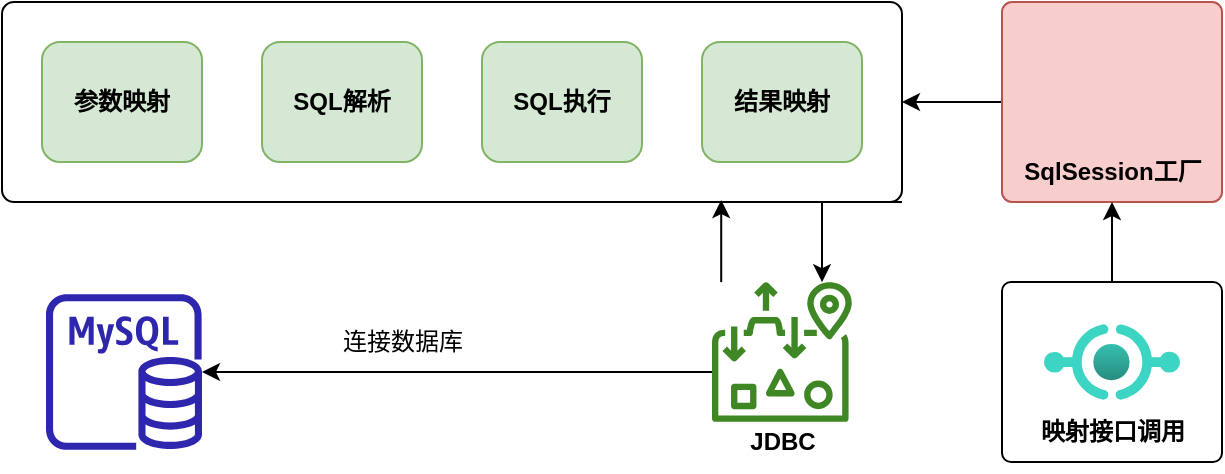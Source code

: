 <mxfile version="21.0.8" type="github" pages="3">
  <diagram name="第 1 页" id="uOfneBi-ThzCcZW6oW6N">
    <mxGraphModel dx="1434" dy="756" grid="1" gridSize="10" guides="1" tooltips="1" connect="1" arrows="1" fold="1" page="1" pageScale="1" pageWidth="827" pageHeight="1169" math="0" shadow="0">
      <root>
        <mxCell id="0" />
        <mxCell id="1" parent="0" />
        <mxCell id="y6uFckiS-_iWqt-pdFK--19" style="edgeStyle=orthogonalEdgeStyle;rounded=0;orthogonalLoop=1;jettySize=auto;html=1;exitX=1;exitY=1;exitDx=0;exitDy=0;" parent="1" source="y6uFckiS-_iWqt-pdFK--1" target="y6uFckiS-_iWqt-pdFK--16" edge="1">
          <mxGeometry relative="1" as="geometry">
            <Array as="points">
              <mxPoint x="480" y="180" />
            </Array>
          </mxGeometry>
        </mxCell>
        <mxCell id="y6uFckiS-_iWqt-pdFK--1" value="" style="rounded=1;whiteSpace=wrap;html=1;arcSize=6;" parent="1" vertex="1">
          <mxGeometry x="70" y="80" width="450" height="100" as="geometry" />
        </mxCell>
        <mxCell id="y6uFckiS-_iWqt-pdFK--2" value="&lt;b&gt;参数映射&lt;/b&gt;" style="rounded=1;whiteSpace=wrap;html=1;fillColor=#d5e8d4;strokeColor=#82b366;" parent="1" vertex="1">
          <mxGeometry x="90" y="100" width="80" height="60" as="geometry" />
        </mxCell>
        <mxCell id="y6uFckiS-_iWqt-pdFK--3" value="&lt;b&gt;SQL解析&lt;/b&gt;" style="rounded=1;whiteSpace=wrap;html=1;fillColor=#d5e8d4;strokeColor=#82b366;" parent="1" vertex="1">
          <mxGeometry x="200" y="100" width="80" height="60" as="geometry" />
        </mxCell>
        <mxCell id="y6uFckiS-_iWqt-pdFK--4" value="&lt;b&gt;SQL执行&lt;/b&gt;" style="rounded=1;whiteSpace=wrap;html=1;fillColor=#d5e8d4;strokeColor=#82b366;" parent="1" vertex="1">
          <mxGeometry x="310" y="100" width="80" height="60" as="geometry" />
        </mxCell>
        <mxCell id="y6uFckiS-_iWqt-pdFK--5" value="&lt;b&gt;结果映射&lt;/b&gt;" style="rounded=1;whiteSpace=wrap;html=1;fillColor=#d5e8d4;strokeColor=#82b366;" parent="1" vertex="1">
          <mxGeometry x="420" y="100" width="80" height="60" as="geometry" />
        </mxCell>
        <mxCell id="y6uFckiS-_iWqt-pdFK--9" style="edgeStyle=orthogonalEdgeStyle;rounded=0;orthogonalLoop=1;jettySize=auto;html=1;entryX=1;entryY=0.5;entryDx=0;entryDy=0;" parent="1" source="y6uFckiS-_iWqt-pdFK--6" target="y6uFckiS-_iWqt-pdFK--1" edge="1">
          <mxGeometry relative="1" as="geometry" />
        </mxCell>
        <mxCell id="y6uFckiS-_iWqt-pdFK--6" value="" style="rounded=1;whiteSpace=wrap;html=1;arcSize=5;fillColor=#f8cecc;strokeColor=#b85450;" parent="1" vertex="1">
          <mxGeometry x="570" y="80" width="110" height="100" as="geometry" />
        </mxCell>
        <mxCell id="y6uFckiS-_iWqt-pdFK--7" value="" style="shape=image;html=1;verticalAlign=top;verticalLabelPosition=bottom;labelBackgroundColor=#ffffff;imageAspect=0;aspect=fixed;image=https://cdn2.iconfinder.com/data/icons/competitive-strategy-and-corporate-training/512/171_Consumption_resource_energy_factory_manufacturing_network_cloud_smart_computing-128.png" parent="1" vertex="1">
          <mxGeometry x="588" y="86" width="74" height="74" as="geometry" />
        </mxCell>
        <mxCell id="y6uFckiS-_iWqt-pdFK--8" value="&lt;b&gt;SqlSession工厂&lt;/b&gt;" style="text;html=1;align=center;verticalAlign=middle;resizable=0;points=[];autosize=1;strokeColor=none;fillColor=none;" parent="1" vertex="1">
          <mxGeometry x="570" y="150" width="110" height="30" as="geometry" />
        </mxCell>
        <mxCell id="y6uFckiS-_iWqt-pdFK--23" style="edgeStyle=orthogonalEdgeStyle;rounded=0;orthogonalLoop=1;jettySize=auto;html=1;" parent="1" source="y6uFckiS-_iWqt-pdFK--10" target="y6uFckiS-_iWqt-pdFK--6" edge="1">
          <mxGeometry relative="1" as="geometry" />
        </mxCell>
        <mxCell id="y6uFckiS-_iWqt-pdFK--10" value="" style="rounded=1;whiteSpace=wrap;html=1;arcSize=5;" parent="1" vertex="1">
          <mxGeometry x="570" y="220" width="110" height="90" as="geometry" />
        </mxCell>
        <mxCell id="y6uFckiS-_iWqt-pdFK--11" value="&lt;b&gt;映射接口调用&lt;/b&gt;" style="text;html=1;align=center;verticalAlign=middle;resizable=0;points=[];autosize=1;strokeColor=none;fillColor=none;" parent="1" vertex="1">
          <mxGeometry x="575" y="280" width="100" height="30" as="geometry" />
        </mxCell>
        <mxCell id="y6uFckiS-_iWqt-pdFK--15" value="" style="aspect=fixed;html=1;points=[];align=center;image;fontSize=12;image=img/lib/azure2/other/API_Proxy.svg;" parent="1" vertex="1">
          <mxGeometry x="591" y="241" width="68" height="38" as="geometry" />
        </mxCell>
        <mxCell id="y6uFckiS-_iWqt-pdFK--18" style="edgeStyle=orthogonalEdgeStyle;rounded=0;orthogonalLoop=1;jettySize=auto;html=1;entryX=0.799;entryY=0.99;entryDx=0;entryDy=0;entryPerimeter=0;" parent="1" source="y6uFckiS-_iWqt-pdFK--16" target="y6uFckiS-_iWqt-pdFK--1" edge="1">
          <mxGeometry relative="1" as="geometry">
            <Array as="points">
              <mxPoint x="430" y="179" />
            </Array>
          </mxGeometry>
        </mxCell>
        <mxCell id="y6uFckiS-_iWqt-pdFK--21" style="edgeStyle=orthogonalEdgeStyle;rounded=0;orthogonalLoop=1;jettySize=auto;html=1;" parent="1" source="y6uFckiS-_iWqt-pdFK--16" target="y6uFckiS-_iWqt-pdFK--20" edge="1">
          <mxGeometry relative="1" as="geometry">
            <Array as="points">
              <mxPoint x="330" y="265" />
              <mxPoint x="330" y="265" />
            </Array>
          </mxGeometry>
        </mxCell>
        <mxCell id="y6uFckiS-_iWqt-pdFK--16" value="" style="sketch=0;outlineConnect=0;fontColor=#232F3E;gradientColor=none;fillColor=#3F8624;strokeColor=none;dashed=0;verticalLabelPosition=bottom;verticalAlign=top;align=center;html=1;fontSize=12;fontStyle=0;aspect=fixed;pointerEvents=1;shape=mxgraph.aws4.elastic_file_system_one_zone;" parent="1" vertex="1">
          <mxGeometry x="425" y="220" width="70" height="70" as="geometry" />
        </mxCell>
        <mxCell id="y6uFckiS-_iWqt-pdFK--17" value="&lt;b&gt;JDBC&lt;/b&gt;" style="text;html=1;align=center;verticalAlign=middle;resizable=0;points=[];autosize=1;strokeColor=none;fillColor=none;" parent="1" vertex="1">
          <mxGeometry x="430" y="285" width="60" height="30" as="geometry" />
        </mxCell>
        <mxCell id="y6uFckiS-_iWqt-pdFK--20" value="" style="sketch=0;outlineConnect=0;fontColor=#232F3E;gradientColor=none;fillColor=#2E27AD;strokeColor=none;dashed=0;verticalLabelPosition=bottom;verticalAlign=top;align=center;html=1;fontSize=12;fontStyle=0;aspect=fixed;pointerEvents=1;shape=mxgraph.aws4.rds_mysql_instance;" parent="1" vertex="1">
          <mxGeometry x="92" y="226" width="78" height="78" as="geometry" />
        </mxCell>
        <mxCell id="y6uFckiS-_iWqt-pdFK--22" value="连接数据库" style="text;html=1;align=center;verticalAlign=middle;resizable=0;points=[];autosize=1;strokeColor=none;fillColor=none;" parent="1" vertex="1">
          <mxGeometry x="230" y="235" width="80" height="30" as="geometry" />
        </mxCell>
      </root>
    </mxGraphModel>
  </diagram>
  <diagram id="lpnaVdKlzih3suxOltOd" name="第 2 页">
    <mxGraphModel dx="1434" dy="756" grid="1" gridSize="10" guides="1" tooltips="1" connect="1" arrows="1" fold="1" page="1" pageScale="1" pageWidth="827" pageHeight="1169" math="0" shadow="0">
      <root>
        <mxCell id="0" />
        <mxCell id="1" parent="0" />
        <mxCell id="GNdGnbkWdLJ7xPfVVyxb-1" value="SqlSession" style="swimlane;fontStyle=1;align=center;verticalAlign=top;childLayout=stackLayout;horizontal=1;startSize=26;horizontalStack=0;resizeParent=1;resizeParentMax=0;resizeLast=0;collapsible=1;marginBottom=0;whiteSpace=wrap;html=1;fillColor=#d5e8d4;strokeColor=#82b366;" parent="1" vertex="1">
          <mxGeometry x="100" y="100" width="180" height="216" as="geometry" />
        </mxCell>
        <mxCell id="GNdGnbkWdLJ7xPfVVyxb-2" value="&lt;b&gt;对数据库进行定义和处理的类&lt;/b&gt;" style="text;strokeColor=none;fillColor=none;align=center;verticalAlign=top;spacingLeft=4;spacingRight=4;overflow=hidden;rotatable=0;points=[[0,0.5],[1,0.5]];portConstraint=eastwest;whiteSpace=wrap;html=1;" parent="GNdGnbkWdLJ7xPfVVyxb-1" vertex="1">
          <mxGeometry y="26" width="180" height="26" as="geometry" />
        </mxCell>
        <mxCell id="GNdGnbkWdLJ7xPfVVyxb-3" value="" style="line;strokeWidth=1;fillColor=none;align=left;verticalAlign=middle;spacingTop=-1;spacingLeft=3;spacingRight=3;rotatable=0;labelPosition=right;points=[];portConstraint=eastwest;strokeColor=inherit;" parent="GNdGnbkWdLJ7xPfVVyxb-1" vertex="1">
          <mxGeometry y="52" width="180" height="8" as="geometry" />
        </mxCell>
        <mxCell id="GNdGnbkWdLJ7xPfVVyxb-8" value="&lt;font face=&quot;Comic Sans MS&quot;&gt;~ close()&lt;/font&gt;" style="text;strokeColor=none;fillColor=none;align=left;verticalAlign=top;spacingLeft=4;spacingRight=4;overflow=hidden;rotatable=0;points=[[0,0.5],[1,0.5]];portConstraint=eastwest;whiteSpace=wrap;html=1;" parent="GNdGnbkWdLJ7xPfVVyxb-1" vertex="1">
          <mxGeometry y="60" width="180" height="26" as="geometry" />
        </mxCell>
        <mxCell id="GNdGnbkWdLJ7xPfVVyxb-4" value="~ selectOne(String statement)" style="text;strokeColor=none;fillColor=none;align=left;verticalAlign=top;spacingLeft=4;spacingRight=4;overflow=hidden;rotatable=0;points=[[0,0.5],[1,0.5]];portConstraint=eastwest;whiteSpace=wrap;html=1;" parent="GNdGnbkWdLJ7xPfVVyxb-1" vertex="1">
          <mxGeometry y="86" width="180" height="26" as="geometry" />
        </mxCell>
        <mxCell id="GNdGnbkWdLJ7xPfVVyxb-6" value="~ selectList(String statement)" style="text;strokeColor=none;fillColor=none;align=left;verticalAlign=top;spacingLeft=4;spacingRight=4;overflow=hidden;rotatable=0;points=[[0,0.5],[1,0.5]];portConstraint=eastwest;whiteSpace=wrap;html=1;" parent="GNdGnbkWdLJ7xPfVVyxb-1" vertex="1">
          <mxGeometry y="112" width="180" height="26" as="geometry" />
        </mxCell>
        <mxCell id="GNdGnbkWdLJ7xPfVVyxb-5" value="~ selectOne(String statement, Object parameter)" style="text;strokeColor=none;fillColor=none;align=left;verticalAlign=top;spacingLeft=4;spacingRight=4;overflow=hidden;rotatable=0;points=[[0,0.5],[1,0.5]];portConstraint=eastwest;whiteSpace=wrap;html=1;" parent="GNdGnbkWdLJ7xPfVVyxb-1" vertex="1">
          <mxGeometry y="138" width="180" height="34" as="geometry" />
        </mxCell>
        <mxCell id="GNdGnbkWdLJ7xPfVVyxb-7" value="~ selectList(String statement, Object parameter)" style="text;strokeColor=none;fillColor=none;align=left;verticalAlign=top;spacingLeft=4;spacingRight=4;overflow=hidden;rotatable=0;points=[[0,0.5],[1,0.5]];portConstraint=eastwest;whiteSpace=wrap;html=1;" parent="GNdGnbkWdLJ7xPfVVyxb-1" vertex="1">
          <mxGeometry y="172" width="180" height="44" as="geometry" />
        </mxCell>
        <mxCell id="GNdGnbkWdLJ7xPfVVyxb-14" style="edgeStyle=orthogonalEdgeStyle;rounded=1;orthogonalLoop=1;jettySize=auto;html=1;endArrow=block;dashed=1;endFill=0;endSize=12;" parent="1" source="GNdGnbkWdLJ7xPfVVyxb-9" target="GNdGnbkWdLJ7xPfVVyxb-1" edge="1">
          <mxGeometry relative="1" as="geometry" />
        </mxCell>
        <mxCell id="GNdGnbkWdLJ7xPfVVyxb-33" value="组合" style="edgeLabel;html=1;align=center;verticalAlign=middle;resizable=0;points=[];" parent="GNdGnbkWdLJ7xPfVVyxb-14" vertex="1" connectable="0">
          <mxGeometry x="-0.274" relative="1" as="geometry">
            <mxPoint as="offset" />
          </mxGeometry>
        </mxCell>
        <mxCell id="GNdGnbkWdLJ7xPfVVyxb-27" style="edgeStyle=orthogonalEdgeStyle;rounded=1;orthogonalLoop=1;jettySize=auto;html=1;endArrow=block;align=left;verticalAlign=top;endFill=1;" parent="1" source="GNdGnbkWdLJ7xPfVVyxb-9" target="GNdGnbkWdLJ7xPfVVyxb-19" edge="1">
          <mxGeometry relative="1" as="geometry">
            <Array as="points">
              <mxPoint x="350" y="449" />
              <mxPoint x="350" y="293" />
            </Array>
          </mxGeometry>
        </mxCell>
        <mxCell id="GNdGnbkWdLJ7xPfVVyxb-34" value="关联" style="edgeLabel;html=1;align=center;verticalAlign=middle;resizable=0;points=[];" parent="GNdGnbkWdLJ7xPfVVyxb-27" vertex="1" connectable="0">
          <mxGeometry x="0.074" relative="1" as="geometry">
            <mxPoint as="offset" />
          </mxGeometry>
        </mxCell>
        <mxCell id="GNdGnbkWdLJ7xPfVVyxb-9" value="DefaultSqlSession" style="swimlane;fontStyle=1;align=center;verticalAlign=top;childLayout=stackLayout;horizontal=1;startSize=26;horizontalStack=0;resizeParent=1;resizeParentMax=0;resizeLast=0;collapsible=1;marginBottom=0;whiteSpace=wrap;html=1;fillColor=#dae8fc;strokeColor=#6c8ebf;" parent="1" vertex="1">
          <mxGeometry x="100" y="370" width="180" height="158" as="geometry" />
        </mxCell>
        <mxCell id="GNdGnbkWdLJ7xPfVVyxb-13" value="SqlSession 默认实现类，实现&lt;br&gt;所有接口方法，包装元素提取、&lt;br&gt;数据库连接、JDBC 执行，完成&lt;br&gt;SQL语句执行入参、出参处理" style="text;html=1;align=center;verticalAlign=middle;resizable=0;points=[];autosize=1;strokeColor=none;fillColor=none;" parent="GNdGnbkWdLJ7xPfVVyxb-9" vertex="1">
          <mxGeometry y="26" width="180" height="70" as="geometry" />
        </mxCell>
        <mxCell id="GNdGnbkWdLJ7xPfVVyxb-11" value="" style="line;strokeWidth=1;fillColor=none;align=left;verticalAlign=middle;spacingTop=-1;spacingLeft=3;spacingRight=3;rotatable=0;labelPosition=right;points=[];portConstraint=eastwest;strokeColor=inherit;" parent="GNdGnbkWdLJ7xPfVVyxb-9" vertex="1">
          <mxGeometry y="96" width="180" height="8" as="geometry" />
        </mxCell>
        <mxCell id="GNdGnbkWdLJ7xPfVVyxb-10" value="&lt;font face=&quot;Comic Sans MS&quot;&gt;- connection: Connection&lt;br&gt;- mapperElement: Map&amp;lt;String, XNode&amp;gt;&lt;/font&gt;" style="text;strokeColor=none;fillColor=none;align=left;verticalAlign=top;spacingLeft=4;spacingRight=4;overflow=hidden;rotatable=0;points=[[0,0.5],[1,0.5]];portConstraint=eastwest;whiteSpace=wrap;html=1;" parent="GNdGnbkWdLJ7xPfVVyxb-9" vertex="1">
          <mxGeometry y="104" width="180" height="54" as="geometry" />
        </mxCell>
        <mxCell id="GNdGnbkWdLJ7xPfVVyxb-15" value="SqlSessionFactory" style="swimlane;fontStyle=1;align=center;verticalAlign=top;childLayout=stackLayout;horizontal=1;startSize=26;horizontalStack=0;resizeParent=1;resizeParentMax=0;resizeLast=0;collapsible=1;marginBottom=0;whiteSpace=wrap;html=1;fillColor=#d5e8d4;strokeColor=#82b366;" parent="1" vertex="1">
          <mxGeometry x="414" y="100" width="176" height="60" as="geometry" />
        </mxCell>
        <mxCell id="GNdGnbkWdLJ7xPfVVyxb-17" value="" style="line;strokeWidth=1;fillColor=none;align=left;verticalAlign=middle;spacingTop=-1;spacingLeft=3;spacingRight=3;rotatable=0;labelPosition=right;points=[];portConstraint=eastwest;strokeColor=inherit;" parent="GNdGnbkWdLJ7xPfVVyxb-15" vertex="1">
          <mxGeometry y="26" width="176" height="8" as="geometry" />
        </mxCell>
        <mxCell id="GNdGnbkWdLJ7xPfVVyxb-18" value="&lt;font face=&quot;Comic Sans MS&quot;&gt;~ openSession()&lt;/font&gt;" style="text;strokeColor=none;fillColor=none;align=left;verticalAlign=top;spacingLeft=4;spacingRight=4;overflow=hidden;rotatable=0;points=[[0,0.5],[1,0.5]];portConstraint=eastwest;whiteSpace=wrap;html=1;" parent="GNdGnbkWdLJ7xPfVVyxb-15" vertex="1">
          <mxGeometry y="34" width="176" height="26" as="geometry" />
        </mxCell>
        <mxCell id="GNdGnbkWdLJ7xPfVVyxb-28" style="edgeStyle=orthogonalEdgeStyle;rounded=1;orthogonalLoop=1;jettySize=auto;html=1;endArrow=block;dashed=1;endFill=0;endSize=12;" parent="1" source="GNdGnbkWdLJ7xPfVVyxb-19" target="GNdGnbkWdLJ7xPfVVyxb-15" edge="1">
          <mxGeometry relative="1" as="geometry" />
        </mxCell>
        <mxCell id="GNdGnbkWdLJ7xPfVVyxb-32" value="实现" style="edgeLabel;html=1;align=center;verticalAlign=middle;resizable=0;points=[];" parent="GNdGnbkWdLJ7xPfVVyxb-28" vertex="1" connectable="0">
          <mxGeometry x="-0.247" y="-1" relative="1" as="geometry">
            <mxPoint as="offset" />
          </mxGeometry>
        </mxCell>
        <mxCell id="GNdGnbkWdLJ7xPfVVyxb-30" style="edgeStyle=orthogonalEdgeStyle;rounded=1;orthogonalLoop=1;jettySize=auto;html=1;endArrow=diamondThin;endFill=1;endSize=24;" parent="1" source="GNdGnbkWdLJ7xPfVVyxb-19" target="GNdGnbkWdLJ7xPfVVyxb-23" edge="1">
          <mxGeometry relative="1" as="geometry" />
        </mxCell>
        <mxCell id="GNdGnbkWdLJ7xPfVVyxb-31" value="组合" style="edgeLabel;html=1;align=center;verticalAlign=middle;resizable=0;points=[];" parent="GNdGnbkWdLJ7xPfVVyxb-30" vertex="1" connectable="0">
          <mxGeometry x="-0.244" relative="1" as="geometry">
            <mxPoint y="-4" as="offset" />
          </mxGeometry>
        </mxCell>
        <mxCell id="GNdGnbkWdLJ7xPfVVyxb-19" value="DefaultSqlSessionFactory" style="swimlane;fontStyle=1;align=center;verticalAlign=top;childLayout=stackLayout;horizontal=1;startSize=26;horizontalStack=0;resizeParent=1;resizeParentMax=0;resizeLast=0;collapsible=1;marginBottom=0;whiteSpace=wrap;html=1;fillColor=#dae8fc;strokeColor=#6c8ebf;" parent="1" vertex="1">
          <mxGeometry x="409" y="220" width="186" height="134" as="geometry" />
        </mxCell>
        <mxCell id="GNdGnbkWdLJ7xPfVVyxb-35" value="开启会话的工厂处理类，&lt;br&gt;操作 DefaultSqlSession" style="text;html=1;align=center;verticalAlign=middle;resizable=0;points=[];autosize=1;strokeColor=none;fillColor=none;" parent="GNdGnbkWdLJ7xPfVVyxb-19" vertex="1">
          <mxGeometry y="26" width="186" height="40" as="geometry" />
        </mxCell>
        <mxCell id="GNdGnbkWdLJ7xPfVVyxb-36" value="" style="line;strokeWidth=1;fillColor=none;align=left;verticalAlign=middle;spacingTop=-1;spacingLeft=3;spacingRight=3;rotatable=0;labelPosition=right;points=[];portConstraint=eastwest;strokeColor=inherit;" parent="GNdGnbkWdLJ7xPfVVyxb-19" vertex="1">
          <mxGeometry y="66" width="186" height="8" as="geometry" />
        </mxCell>
        <mxCell id="GNdGnbkWdLJ7xPfVVyxb-20" value="&lt;font face=&quot;Comic Sans MS&quot;&gt;- configuration: Configuration&lt;/font&gt;" style="text;strokeColor=none;fillColor=none;align=left;verticalAlign=top;spacingLeft=4;spacingRight=4;overflow=hidden;rotatable=0;points=[[0,0.5],[1,0.5]];portConstraint=eastwest;whiteSpace=wrap;html=1;" parent="GNdGnbkWdLJ7xPfVVyxb-19" vertex="1">
          <mxGeometry y="74" width="186" height="26" as="geometry" />
        </mxCell>
        <mxCell id="GNdGnbkWdLJ7xPfVVyxb-21" value="" style="line;strokeWidth=1;fillColor=none;align=left;verticalAlign=middle;spacingTop=-1;spacingLeft=3;spacingRight=3;rotatable=0;labelPosition=right;points=[];portConstraint=eastwest;strokeColor=inherit;" parent="GNdGnbkWdLJ7xPfVVyxb-19" vertex="1">
          <mxGeometry y="100" width="186" height="8" as="geometry" />
        </mxCell>
        <mxCell id="GNdGnbkWdLJ7xPfVVyxb-22" value="&lt;font face=&quot;Comic Sans MS&quot;&gt;~ openSession()&lt;/font&gt;" style="text;strokeColor=none;fillColor=none;align=left;verticalAlign=top;spacingLeft=4;spacingRight=4;overflow=hidden;rotatable=0;points=[[0,0.5],[1,0.5]];portConstraint=eastwest;whiteSpace=wrap;html=1;" parent="GNdGnbkWdLJ7xPfVVyxb-19" vertex="1">
          <mxGeometry y="108" width="186" height="26" as="geometry" />
        </mxCell>
        <mxCell id="GNdGnbkWdLJ7xPfVVyxb-23" value="SqlSessionFactoryBuilder" style="swimlane;fontStyle=1;align=center;verticalAlign=top;childLayout=stackLayout;horizontal=1;startSize=26;horizontalStack=0;resizeParent=1;resizeParentMax=0;resizeLast=0;collapsible=1;marginBottom=0;whiteSpace=wrap;html=1;fillColor=#ffe6cc;strokeColor=#d79b00;" parent="1" vertex="1">
          <mxGeometry x="409" y="442" width="186" height="86" as="geometry" />
        </mxCell>
        <mxCell id="GNdGnbkWdLJ7xPfVVyxb-24" value="处理工厂、解析文件、获取会话" style="text;strokeColor=none;fillColor=none;align=center;verticalAlign=top;spacingLeft=4;spacingRight=4;overflow=hidden;rotatable=0;points=[[0,0.5],[1,0.5]];portConstraint=eastwest;whiteSpace=wrap;html=1;" parent="GNdGnbkWdLJ7xPfVVyxb-23" vertex="1">
          <mxGeometry y="26" width="186" height="26" as="geometry" />
        </mxCell>
        <mxCell id="GNdGnbkWdLJ7xPfVVyxb-25" value="" style="line;strokeWidth=1;fillColor=none;align=left;verticalAlign=middle;spacingTop=-1;spacingLeft=3;spacingRight=3;rotatable=0;labelPosition=right;points=[];portConstraint=eastwest;strokeColor=inherit;" parent="GNdGnbkWdLJ7xPfVVyxb-23" vertex="1">
          <mxGeometry y="52" width="186" height="8" as="geometry" />
        </mxCell>
        <mxCell id="GNdGnbkWdLJ7xPfVVyxb-26" value="&lt;font face=&quot;Comic Sans MS&quot;&gt;+ build(Reader reader)&lt;/font&gt;" style="text;strokeColor=none;fillColor=none;align=left;verticalAlign=top;spacingLeft=4;spacingRight=4;overflow=hidden;rotatable=0;points=[[0,0.5],[1,0.5]];portConstraint=eastwest;whiteSpace=wrap;html=1;" parent="GNdGnbkWdLJ7xPfVVyxb-23" vertex="1">
          <mxGeometry y="60" width="186" height="26" as="geometry" />
        </mxCell>
      </root>
    </mxGraphModel>
  </diagram>
  <diagram id="cABLiSkT23ZcIkIfKkNs" name="第 3 页">
    <mxGraphModel dx="2261" dy="756" grid="1" gridSize="10" guides="1" tooltips="1" connect="1" arrows="1" fold="1" page="1" pageScale="1" pageWidth="827" pageHeight="1169" math="0" shadow="0">
      <root>
        <mxCell id="0" />
        <mxCell id="1" parent="0" />
        <mxCell id="7CbhMVBoUjyMyCIt36Ix-1" value="&lt;font face=&quot;Comic Sans MS&quot; style=&quot;font-size: 20px;&quot;&gt;手写持久层框架 MyBatis 思路分析&lt;/font&gt;" style="rounded=1;whiteSpace=wrap;html=1;fillColor=#fff2cc;strokeColor=#d6b656;" vertex="1" parent="1">
          <mxGeometry x="-260" y="120" width="1160" height="60" as="geometry" />
        </mxCell>
        <mxCell id="7CbhMVBoUjyMyCIt36Ix-2" value="&lt;font face=&quot;Comic Sans MS&quot;&gt;&lt;span style=&quot;font-size: 20px;&quot;&gt;用户需配置、引入自定义层的 jar 包&lt;/span&gt;&lt;/font&gt;" style="rounded=1;whiteSpace=wrap;html=1;fillColor=#f8cecc;strokeColor=#b85450;" vertex="1" parent="1">
          <mxGeometry x="-260" y="190" width="380" height="60" as="geometry" />
        </mxCell>
        <mxCell id="7CbhMVBoUjyMyCIt36Ix-3" value="&lt;font face=&quot;Comic Sans MS&quot; style=&quot;font-size: 20px;&quot;&gt;自定义持久层框架本身，底层是对 JDBC 的封装调用&lt;/font&gt;" style="rounded=1;whiteSpace=wrap;html=1;fillColor=#dae8fc;strokeColor=#6c8ebf;" vertex="1" parent="1">
          <mxGeometry x="130" y="190" width="770" height="60" as="geometry" />
        </mxCell>
        <mxCell id="7CbhMVBoUjyMyCIt36Ix-4" value="&lt;font face=&quot;Comic Sans MS&quot;&gt;&lt;span style=&quot;font-size: 20px;&quot;&gt;创建 mybatis-config-datasource 总配置&lt;br&gt;包含数据库配置信息：&lt;br&gt;username、passward、url、driver&lt;br&gt;以及各种 mapper.xml 配置文件&lt;br&gt;&lt;/span&gt;&lt;/font&gt;" style="rounded=1;whiteSpace=wrap;html=1;fillColor=#f8cecc;strokeColor=#b85450;arcSize=5;" vertex="1" parent="1">
          <mxGeometry x="-260" y="260" width="380" height="260" as="geometry" />
        </mxCell>
        <mxCell id="7CbhMVBoUjyMyCIt36Ix-6" value="&lt;font face=&quot;Comic Sans MS&quot;&gt;&lt;span style=&quot;font-size: 20px;&quot;&gt;创建各种 mapper.xml 配置文件&lt;br&gt;存放 sql 信息、参数类型、返回值类型&lt;br&gt;&lt;/span&gt;&lt;/font&gt;" style="rounded=1;whiteSpace=wrap;html=1;fillColor=#f8cecc;strokeColor=#b85450;arcSize=5;" vertex="1" parent="1">
          <mxGeometry x="-260" y="530" width="380" height="260" as="geometry" />
        </mxCell>
        <mxCell id="7CbhMVBoUjyMyCIt36Ix-7" value="&lt;font face=&quot;Comic Sans MS&quot; style=&quot;font-size: 20px;&quot;&gt;手写持久层框架 MyBatis 思路分析&lt;/font&gt;" style="rounded=1;whiteSpace=wrap;html=1;fillColor=#dae8fc;strokeColor=#6c8ebf;arcSize=5;" vertex="1" parent="1">
          <mxGeometry x="130" y="260" width="770" height="260" as="geometry" />
        </mxCell>
        <mxCell id="7CbhMVBoUjyMyCIt36Ix-8" value="&lt;font face=&quot;Comic Sans MS&quot; style=&quot;font-size: 20px;&quot;&gt;手写持久层框架 MyBatis 思路分析&lt;/font&gt;" style="rounded=1;whiteSpace=wrap;html=1;fillColor=#dae8fc;strokeColor=#6c8ebf;arcSize=5;" vertex="1" parent="1">
          <mxGeometry x="130" y="530" width="770" height="260" as="geometry" />
        </mxCell>
      </root>
    </mxGraphModel>
  </diagram>
</mxfile>
